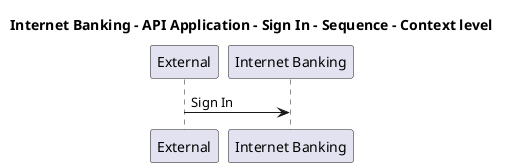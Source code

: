 @startuml

title Internet Banking - API Application - Sign In - Sequence - Context level

participant "External" as C4InterFlow.SoftwareSystems.ExternalSystem
participant "Internet Banking" as BigBankPlc.SoftwareSystems.InternetBanking

C4InterFlow.SoftwareSystems.ExternalSystem -> BigBankPlc.SoftwareSystems.InternetBanking : Sign In


@enduml

